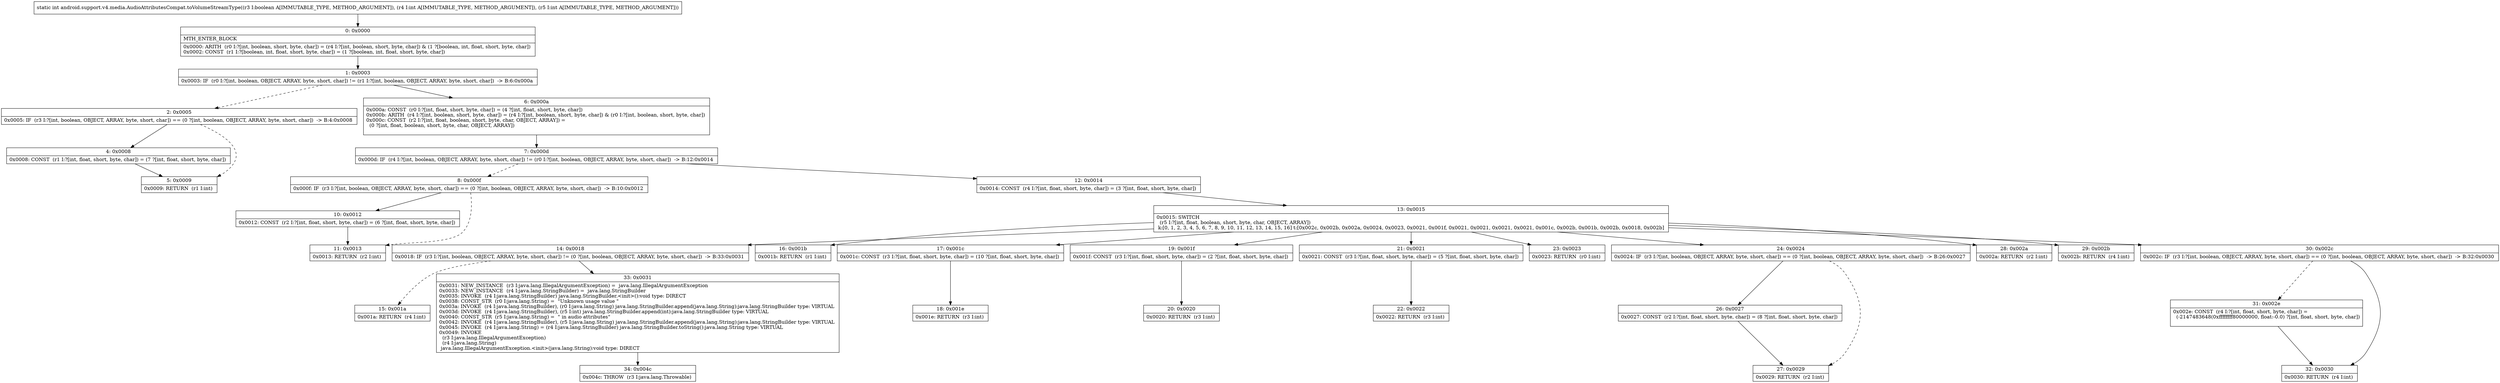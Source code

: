 digraph "CFG forandroid.support.v4.media.AudioAttributesCompat.toVolumeStreamType(ZII)I" {
Node_0 [shape=record,label="{0\:\ 0x0000|MTH_ENTER_BLOCK\l|0x0000: ARITH  (r0 I:?[int, boolean, short, byte, char]) = (r4 I:?[int, boolean, short, byte, char]) & (1 ?[boolean, int, float, short, byte, char]) \l0x0002: CONST  (r1 I:?[boolean, int, float, short, byte, char]) = (1 ?[boolean, int, float, short, byte, char]) \l}"];
Node_1 [shape=record,label="{1\:\ 0x0003|0x0003: IF  (r0 I:?[int, boolean, OBJECT, ARRAY, byte, short, char]) != (r1 I:?[int, boolean, OBJECT, ARRAY, byte, short, char])  \-\> B:6:0x000a \l}"];
Node_2 [shape=record,label="{2\:\ 0x0005|0x0005: IF  (r3 I:?[int, boolean, OBJECT, ARRAY, byte, short, char]) == (0 ?[int, boolean, OBJECT, ARRAY, byte, short, char])  \-\> B:4:0x0008 \l}"];
Node_4 [shape=record,label="{4\:\ 0x0008|0x0008: CONST  (r1 I:?[int, float, short, byte, char]) = (7 ?[int, float, short, byte, char]) \l}"];
Node_5 [shape=record,label="{5\:\ 0x0009|0x0009: RETURN  (r1 I:int) \l}"];
Node_6 [shape=record,label="{6\:\ 0x000a|0x000a: CONST  (r0 I:?[int, float, short, byte, char]) = (4 ?[int, float, short, byte, char]) \l0x000b: ARITH  (r4 I:?[int, boolean, short, byte, char]) = (r4 I:?[int, boolean, short, byte, char]) & (r0 I:?[int, boolean, short, byte, char]) \l0x000c: CONST  (r2 I:?[int, float, boolean, short, byte, char, OBJECT, ARRAY]) = \l  (0 ?[int, float, boolean, short, byte, char, OBJECT, ARRAY])\l \l}"];
Node_7 [shape=record,label="{7\:\ 0x000d|0x000d: IF  (r4 I:?[int, boolean, OBJECT, ARRAY, byte, short, char]) != (r0 I:?[int, boolean, OBJECT, ARRAY, byte, short, char])  \-\> B:12:0x0014 \l}"];
Node_8 [shape=record,label="{8\:\ 0x000f|0x000f: IF  (r3 I:?[int, boolean, OBJECT, ARRAY, byte, short, char]) == (0 ?[int, boolean, OBJECT, ARRAY, byte, short, char])  \-\> B:10:0x0012 \l}"];
Node_10 [shape=record,label="{10\:\ 0x0012|0x0012: CONST  (r2 I:?[int, float, short, byte, char]) = (6 ?[int, float, short, byte, char]) \l}"];
Node_11 [shape=record,label="{11\:\ 0x0013|0x0013: RETURN  (r2 I:int) \l}"];
Node_12 [shape=record,label="{12\:\ 0x0014|0x0014: CONST  (r4 I:?[int, float, short, byte, char]) = (3 ?[int, float, short, byte, char]) \l}"];
Node_13 [shape=record,label="{13\:\ 0x0015|0x0015: SWITCH  \l  (r5 I:?[int, float, boolean, short, byte, char, OBJECT, ARRAY])\l k:[0, 1, 2, 3, 4, 5, 6, 7, 8, 9, 10, 11, 12, 13, 14, 15, 16] t:[0x002c, 0x002b, 0x002a, 0x0024, 0x0023, 0x0021, 0x001f, 0x0021, 0x0021, 0x0021, 0x0021, 0x001c, 0x002b, 0x001b, 0x002b, 0x0018, 0x002b] \l}"];
Node_14 [shape=record,label="{14\:\ 0x0018|0x0018: IF  (r3 I:?[int, boolean, OBJECT, ARRAY, byte, short, char]) != (0 ?[int, boolean, OBJECT, ARRAY, byte, short, char])  \-\> B:33:0x0031 \l}"];
Node_15 [shape=record,label="{15\:\ 0x001a|0x001a: RETURN  (r4 I:int) \l}"];
Node_16 [shape=record,label="{16\:\ 0x001b|0x001b: RETURN  (r1 I:int) \l}"];
Node_17 [shape=record,label="{17\:\ 0x001c|0x001c: CONST  (r3 I:?[int, float, short, byte, char]) = (10 ?[int, float, short, byte, char]) \l}"];
Node_18 [shape=record,label="{18\:\ 0x001e|0x001e: RETURN  (r3 I:int) \l}"];
Node_19 [shape=record,label="{19\:\ 0x001f|0x001f: CONST  (r3 I:?[int, float, short, byte, char]) = (2 ?[int, float, short, byte, char]) \l}"];
Node_20 [shape=record,label="{20\:\ 0x0020|0x0020: RETURN  (r3 I:int) \l}"];
Node_21 [shape=record,label="{21\:\ 0x0021|0x0021: CONST  (r3 I:?[int, float, short, byte, char]) = (5 ?[int, float, short, byte, char]) \l}"];
Node_22 [shape=record,label="{22\:\ 0x0022|0x0022: RETURN  (r3 I:int) \l}"];
Node_23 [shape=record,label="{23\:\ 0x0023|0x0023: RETURN  (r0 I:int) \l}"];
Node_24 [shape=record,label="{24\:\ 0x0024|0x0024: IF  (r3 I:?[int, boolean, OBJECT, ARRAY, byte, short, char]) == (0 ?[int, boolean, OBJECT, ARRAY, byte, short, char])  \-\> B:26:0x0027 \l}"];
Node_26 [shape=record,label="{26\:\ 0x0027|0x0027: CONST  (r2 I:?[int, float, short, byte, char]) = (8 ?[int, float, short, byte, char]) \l}"];
Node_27 [shape=record,label="{27\:\ 0x0029|0x0029: RETURN  (r2 I:int) \l}"];
Node_28 [shape=record,label="{28\:\ 0x002a|0x002a: RETURN  (r2 I:int) \l}"];
Node_29 [shape=record,label="{29\:\ 0x002b|0x002b: RETURN  (r4 I:int) \l}"];
Node_30 [shape=record,label="{30\:\ 0x002c|0x002c: IF  (r3 I:?[int, boolean, OBJECT, ARRAY, byte, short, char]) == (0 ?[int, boolean, OBJECT, ARRAY, byte, short, char])  \-\> B:32:0x0030 \l}"];
Node_31 [shape=record,label="{31\:\ 0x002e|0x002e: CONST  (r4 I:?[int, float, short, byte, char]) = \l  (\-2147483648(0xffffffff80000000, float:\-0.0) ?[int, float, short, byte, char])\l \l}"];
Node_32 [shape=record,label="{32\:\ 0x0030|0x0030: RETURN  (r4 I:int) \l}"];
Node_33 [shape=record,label="{33\:\ 0x0031|0x0031: NEW_INSTANCE  (r3 I:java.lang.IllegalArgumentException) =  java.lang.IllegalArgumentException \l0x0033: NEW_INSTANCE  (r4 I:java.lang.StringBuilder) =  java.lang.StringBuilder \l0x0035: INVOKE  (r4 I:java.lang.StringBuilder) java.lang.StringBuilder.\<init\>():void type: DIRECT \l0x0038: CONST_STR  (r0 I:java.lang.String) =  \"Unknown usage value \" \l0x003a: INVOKE  (r4 I:java.lang.StringBuilder), (r0 I:java.lang.String) java.lang.StringBuilder.append(java.lang.String):java.lang.StringBuilder type: VIRTUAL \l0x003d: INVOKE  (r4 I:java.lang.StringBuilder), (r5 I:int) java.lang.StringBuilder.append(int):java.lang.StringBuilder type: VIRTUAL \l0x0040: CONST_STR  (r5 I:java.lang.String) =  \" in audio attributes\" \l0x0042: INVOKE  (r4 I:java.lang.StringBuilder), (r5 I:java.lang.String) java.lang.StringBuilder.append(java.lang.String):java.lang.StringBuilder type: VIRTUAL \l0x0045: INVOKE  (r4 I:java.lang.String) = (r4 I:java.lang.StringBuilder) java.lang.StringBuilder.toString():java.lang.String type: VIRTUAL \l0x0049: INVOKE  \l  (r3 I:java.lang.IllegalArgumentException)\l  (r4 I:java.lang.String)\l java.lang.IllegalArgumentException.\<init\>(java.lang.String):void type: DIRECT \l}"];
Node_34 [shape=record,label="{34\:\ 0x004c|0x004c: THROW  (r3 I:java.lang.Throwable) \l}"];
MethodNode[shape=record,label="{static int android.support.v4.media.AudioAttributesCompat.toVolumeStreamType((r3 I:boolean A[IMMUTABLE_TYPE, METHOD_ARGUMENT]), (r4 I:int A[IMMUTABLE_TYPE, METHOD_ARGUMENT]), (r5 I:int A[IMMUTABLE_TYPE, METHOD_ARGUMENT])) }"];
MethodNode -> Node_0;
Node_0 -> Node_1;
Node_1 -> Node_2[style=dashed];
Node_1 -> Node_6;
Node_2 -> Node_4;
Node_2 -> Node_5[style=dashed];
Node_4 -> Node_5;
Node_6 -> Node_7;
Node_7 -> Node_8[style=dashed];
Node_7 -> Node_12;
Node_8 -> Node_10;
Node_8 -> Node_11[style=dashed];
Node_10 -> Node_11;
Node_12 -> Node_13;
Node_13 -> Node_14;
Node_13 -> Node_16;
Node_13 -> Node_17;
Node_13 -> Node_19;
Node_13 -> Node_21;
Node_13 -> Node_23;
Node_13 -> Node_24;
Node_13 -> Node_28;
Node_13 -> Node_29;
Node_13 -> Node_30;
Node_14 -> Node_15[style=dashed];
Node_14 -> Node_33;
Node_17 -> Node_18;
Node_19 -> Node_20;
Node_21 -> Node_22;
Node_24 -> Node_26;
Node_24 -> Node_27[style=dashed];
Node_26 -> Node_27;
Node_30 -> Node_31[style=dashed];
Node_30 -> Node_32;
Node_31 -> Node_32;
Node_33 -> Node_34;
}

